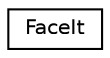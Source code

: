 digraph G
{
  edge [fontname="Helvetica",fontsize="10",labelfontname="Helvetica",labelfontsize="10"];
  node [fontname="Helvetica",fontsize="10",shape=record];
  rankdir=LR;
  Node1 [label="FaceIt",height=0.2,width=0.4,color="black", fillcolor="white", style="filled",URL="$df/d2d/structFaceIt.html"];
}

